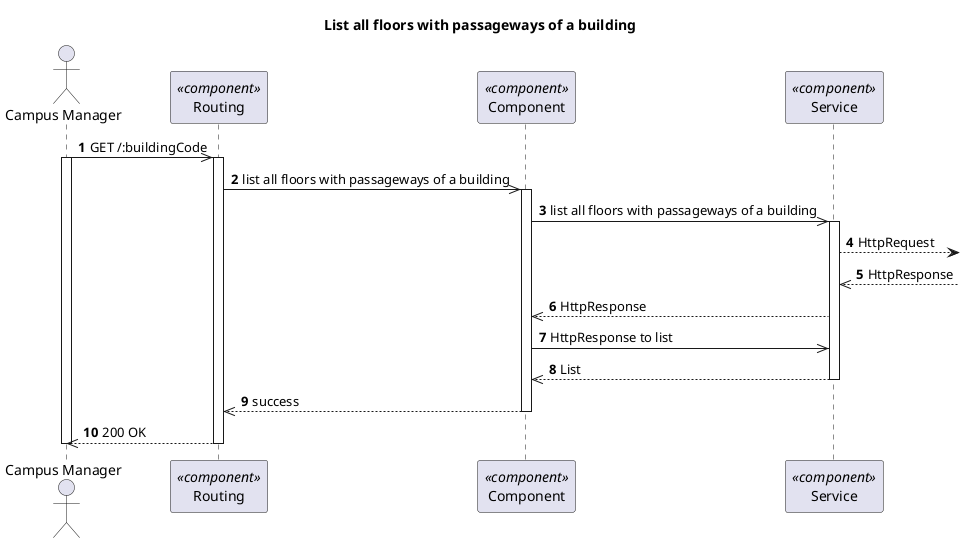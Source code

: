 @startuml Process View - Level 3 - List all floors with passageways of a building

autonumber
skinparam packageStyle rect

title List all floors with passageways of a building

actor "Campus Manager" as CM
participant "Routing" as routing <<component>>
participant "Component" as comp <<component>>
participant "Service" as service <<component>>

CM->> routing : GET /:buildingCode
activate CM
activate routing
routing ->> comp : list all floors with passageways of a building

activate comp
comp ->> service : list all floors with passageways of a building

activate service
service --> : HttpRequest
service<<--  : HttpResponse
comp <<-- service : HttpResponse
comp ->> service: HttpResponse to list
comp <<-- service : List
deactivate service

comp -->> routing : success
deactivate comp

CM<<-- routing : 200 OK
deactivate routing
deactivate CM

@enduml